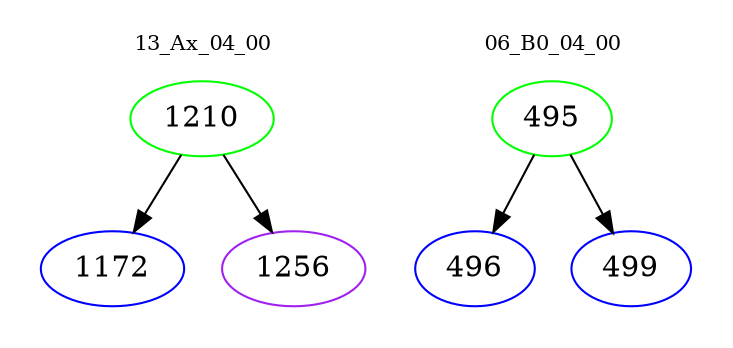 digraph{
subgraph cluster_0 {
color = white
label = "13_Ax_04_00";
fontsize=10;
T0_1210 [label="1210", color="green"]
T0_1210 -> T0_1172 [color="black"]
T0_1172 [label="1172", color="blue"]
T0_1210 -> T0_1256 [color="black"]
T0_1256 [label="1256", color="purple"]
}
subgraph cluster_1 {
color = white
label = "06_B0_04_00";
fontsize=10;
T1_495 [label="495", color="green"]
T1_495 -> T1_496 [color="black"]
T1_496 [label="496", color="blue"]
T1_495 -> T1_499 [color="black"]
T1_499 [label="499", color="blue"]
}
}
